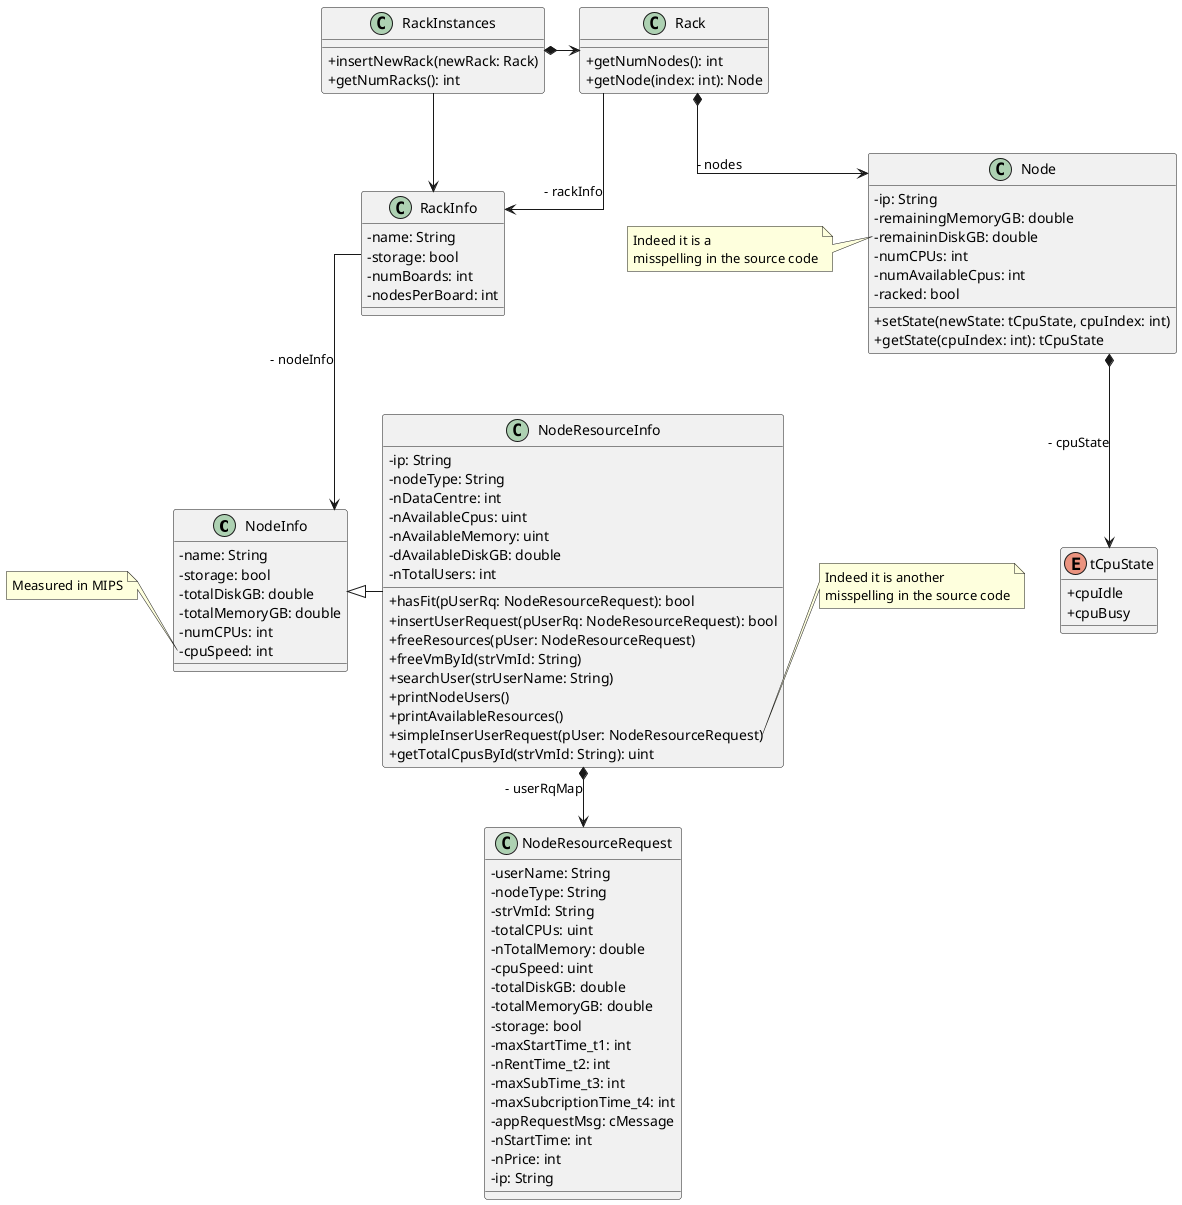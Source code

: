 @startuml
skinparam classAttributeIconSize 0
skinparam linetype ortho

class NodeInfo
{
  - name: String
  - storage: bool
  - totalDiskGB: double
  - totalMemoryGB: double
  - numCPUs: int
  - cpuSpeed: int
}
note left of NodeInfo::cpuSpeed
Measured in MIPS
end note

class Node
{
  - ip: String
  - remainingMemoryGB: double
  - remaininDiskGB: double
  - numCPUs: int
  - numAvailableCpus: int
  - racked: bool
  + setState(newState: tCpuState, cpuIndex: int)
  + getState(cpuIndex: int): tCpuState
}
note left of Node::remaininDiskGB
Indeed it is a 
misspelling in the source code
end note

enum tCpuState
{
  + cpuIdle
  + cpuBusy
}

class NodeResourceRequest
{
  - userName: String
  - nodeType: String
  - strVmId: String
  - totalCPUs: uint
  - nTotalMemory: double
  - cpuSpeed: uint
  - totalDiskGB: double
  - totalMemoryGB: double
  - storage: bool
  - maxStartTime_t1: int
  - nRentTime_t2: int
  - maxSubTime_t3: int
  - maxSubcriptionTime_t4: int
  - appRequestMsg: cMessage
  - nStartTime: int
  - nPrice: int
  - ip: String
}

class RackInfo
{
  -name: String
  -storage: bool
  -numBoards: int
  -nodesPerBoard: int
}

class Rack
{
  + getNumNodes(): int
  + getNode(index: int): Node
}

class RackInstances
{
  + insertNewRack(newRack: Rack)
  + getNumRacks(): int
}

class NodeResourceInfo
{
  - ip: String
  - nodeType: String
  - nDataCentre: int
  - nAvailableCpus: uint
  - nAvailableMemory: uint
  - dAvailableDiskGB: double
  - nTotalUsers: int
  + hasFit(pUserRq: NodeResourceRequest): bool
  + insertUserRequest(pUserRq: NodeResourceRequest): bool
  + freeResources(pUser: NodeResourceRequest)
  + freeVmById(strVmId: String)
  + searchUser(strUserName: String)
  + printNodeUsers()
  + printAvailableResources()
  + simpleInserUserRequest(pUser: NodeResourceRequest)
  + getTotalCpusById(strVmId: String): uint
}

note right of NodeResourceInfo::simpleInserUserRequest
Indeed it is another 
misspelling in the source code
end note

Node *--> tCpuState: "- cpuState"
RackInfo --> NodeInfo: "- nodeInfo"
Rack --> RackInfo: "- rackInfo"
Rack *--> Node: "- nodes" 
RackInstances --> RackInfo
RackInstances *-> Rack
NodeResourceInfo *--> NodeResourceRequest: "- userRqMap"
NodeInfo <|- NodeResourceInfo
@enduml